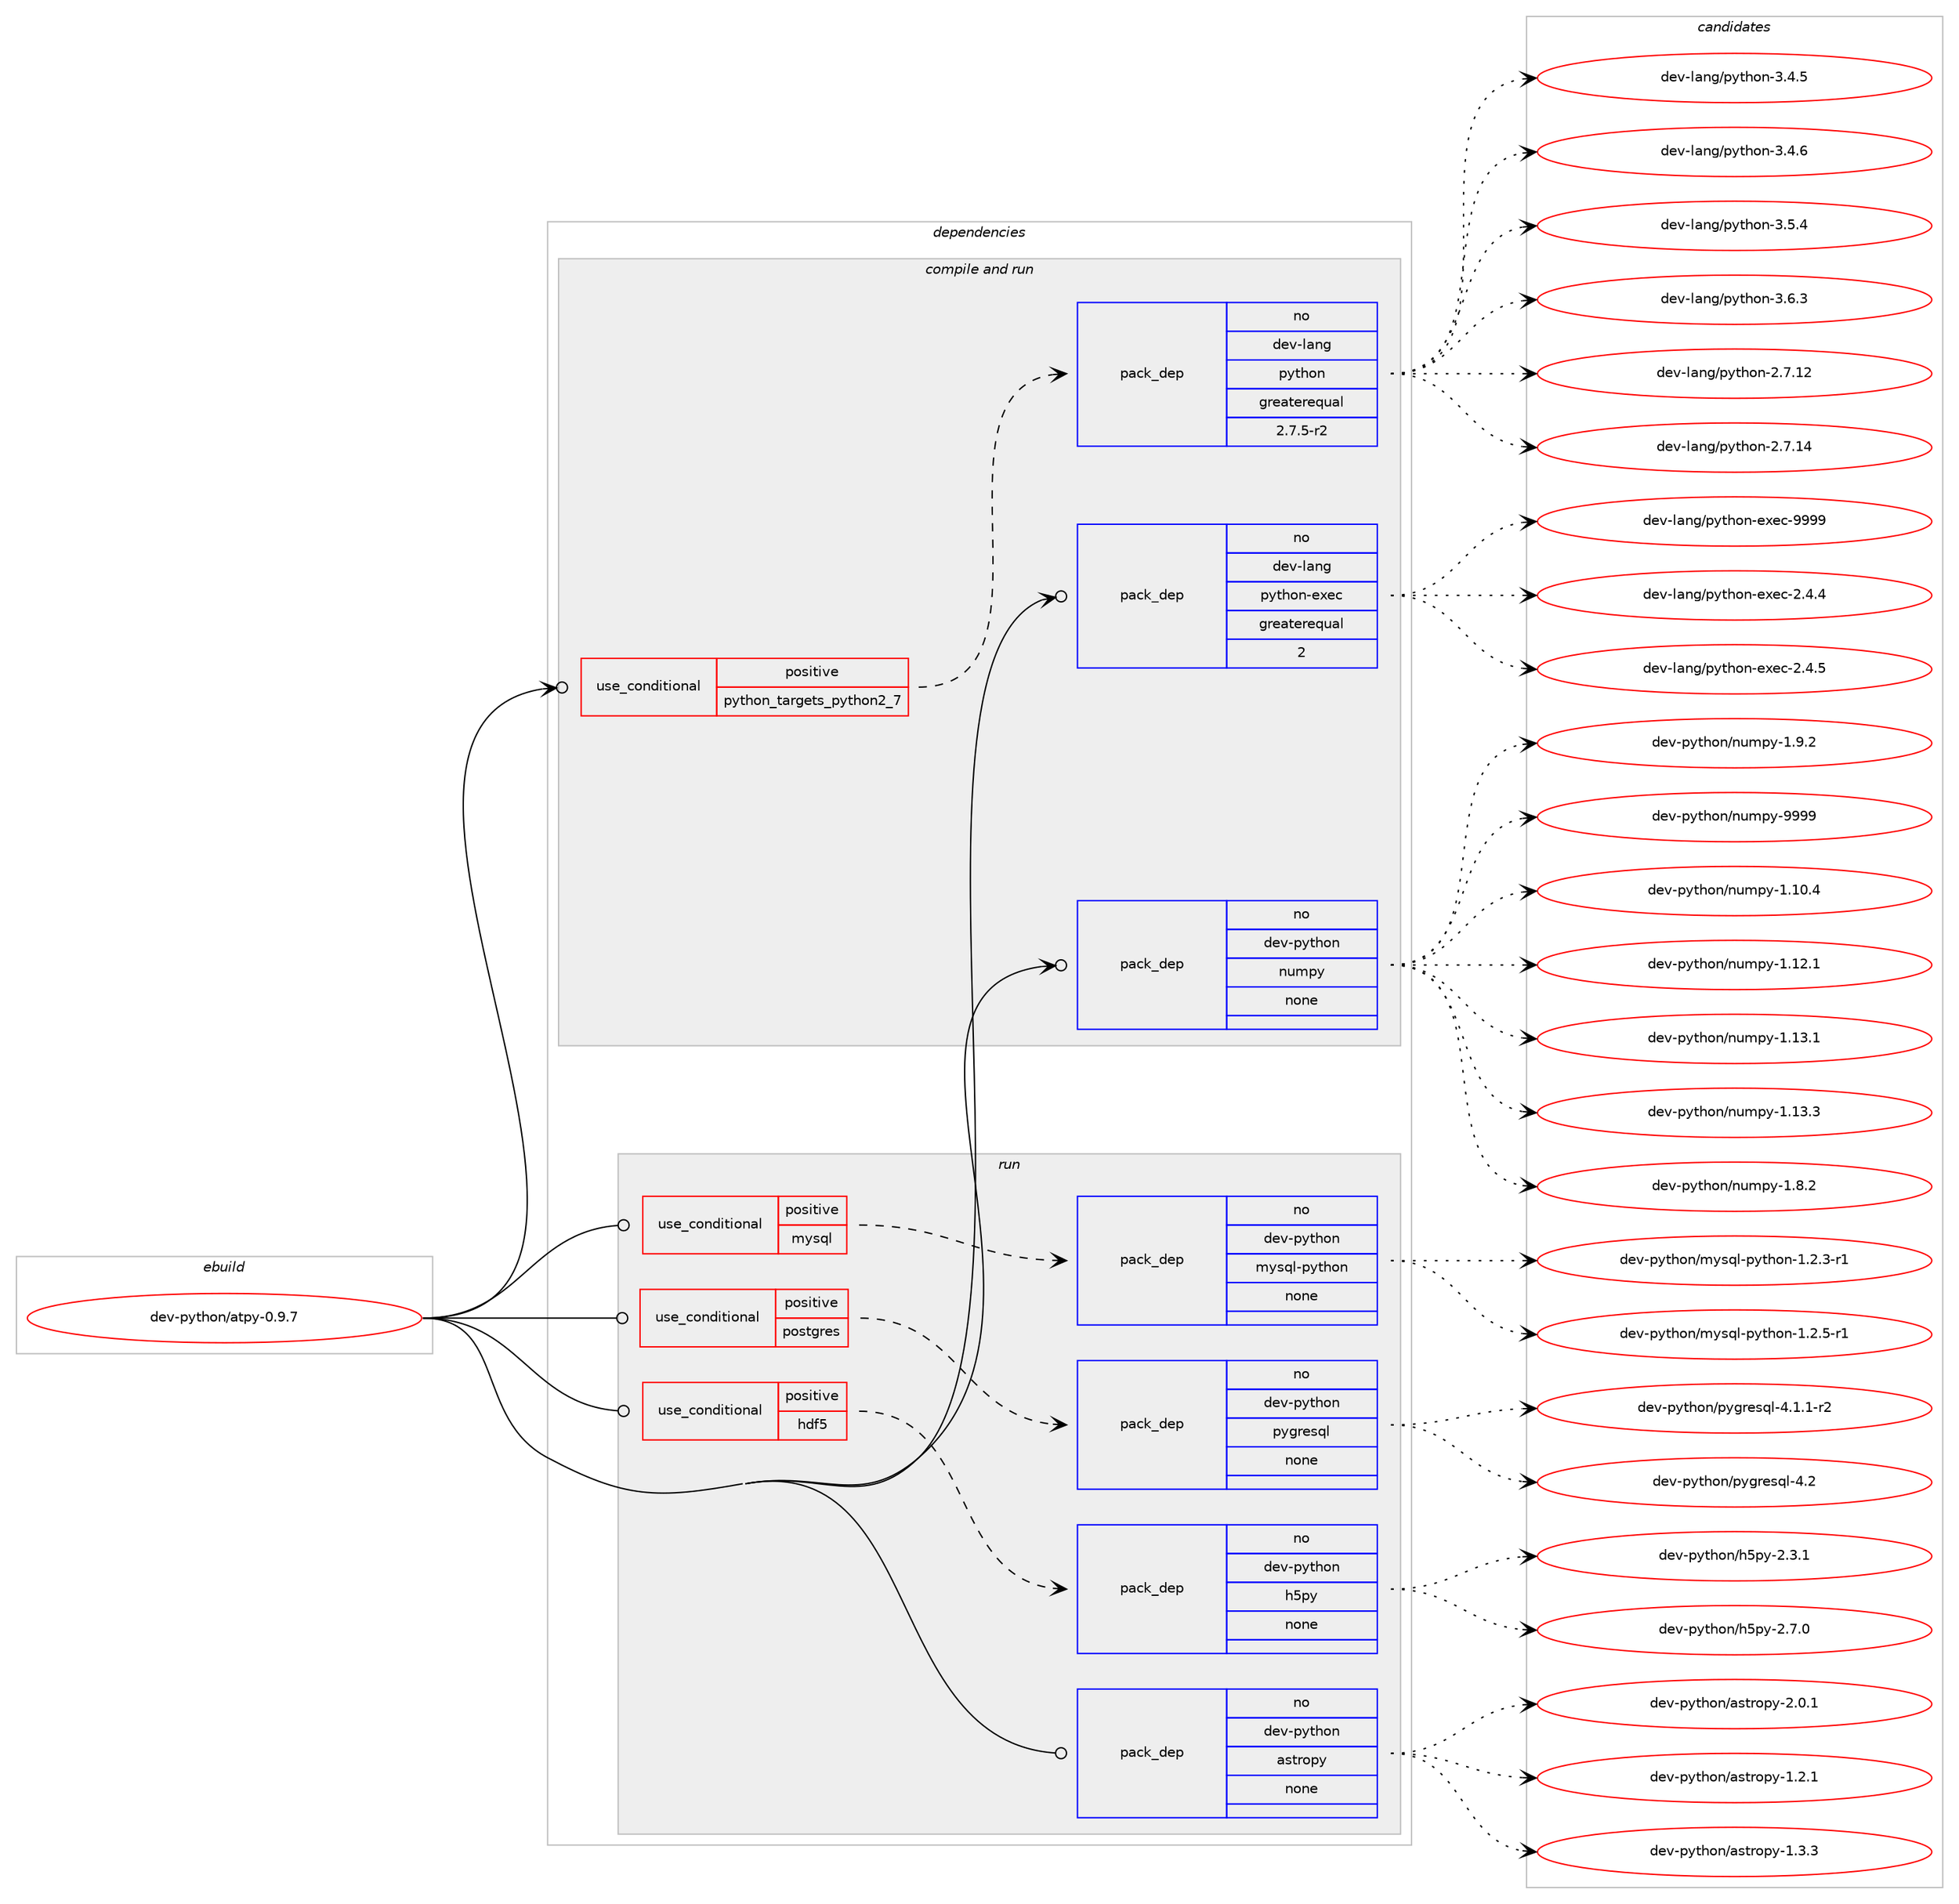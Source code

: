 digraph prolog {

# *************
# Graph options
# *************

newrank=true;
concentrate=true;
compound=true;
graph [rankdir=LR,fontname=Helvetica,fontsize=10,ranksep=1.5];#, ranksep=2.5, nodesep=0.2];
edge  [arrowhead=vee];
node  [fontname=Helvetica,fontsize=10];

# **********
# The ebuild
# **********

subgraph cluster_leftcol {
color=gray;
rank=same;
label=<<i>ebuild</i>>;
id [label="dev-python/atpy-0.9.7", color=red, width=4, href="../dev-python/atpy-0.9.7.svg"];
}

# ****************
# The dependencies
# ****************

subgraph cluster_midcol {
color=gray;
label=<<i>dependencies</i>>;
subgraph cluster_compile {
fillcolor="#eeeeee";
style=filled;
label=<<i>compile</i>>;
}
subgraph cluster_compileandrun {
fillcolor="#eeeeee";
style=filled;
label=<<i>compile and run</i>>;
subgraph cond29707 {
dependency147303 [label=<<TABLE BORDER="0" CELLBORDER="1" CELLSPACING="0" CELLPADDING="4"><TR><TD ROWSPAN="3" CELLPADDING="10">use_conditional</TD></TR><TR><TD>positive</TD></TR><TR><TD>python_targets_python2_7</TD></TR></TABLE>>, shape=none, color=red];
subgraph pack113779 {
dependency147304 [label=<<TABLE BORDER="0" CELLBORDER="1" CELLSPACING="0" CELLPADDING="4" WIDTH="220"><TR><TD ROWSPAN="6" CELLPADDING="30">pack_dep</TD></TR><TR><TD WIDTH="110">no</TD></TR><TR><TD>dev-lang</TD></TR><TR><TD>python</TD></TR><TR><TD>greaterequal</TD></TR><TR><TD>2.7.5-r2</TD></TR></TABLE>>, shape=none, color=blue];
}
dependency147303:e -> dependency147304:w [weight=20,style="dashed",arrowhead="vee"];
}
id:e -> dependency147303:w [weight=20,style="solid",arrowhead="odotvee"];
subgraph pack113780 {
dependency147305 [label=<<TABLE BORDER="0" CELLBORDER="1" CELLSPACING="0" CELLPADDING="4" WIDTH="220"><TR><TD ROWSPAN="6" CELLPADDING="30">pack_dep</TD></TR><TR><TD WIDTH="110">no</TD></TR><TR><TD>dev-lang</TD></TR><TR><TD>python-exec</TD></TR><TR><TD>greaterequal</TD></TR><TR><TD>2</TD></TR></TABLE>>, shape=none, color=blue];
}
id:e -> dependency147305:w [weight=20,style="solid",arrowhead="odotvee"];
subgraph pack113781 {
dependency147306 [label=<<TABLE BORDER="0" CELLBORDER="1" CELLSPACING="0" CELLPADDING="4" WIDTH="220"><TR><TD ROWSPAN="6" CELLPADDING="30">pack_dep</TD></TR><TR><TD WIDTH="110">no</TD></TR><TR><TD>dev-python</TD></TR><TR><TD>numpy</TD></TR><TR><TD>none</TD></TR><TR><TD></TD></TR></TABLE>>, shape=none, color=blue];
}
id:e -> dependency147306:w [weight=20,style="solid",arrowhead="odotvee"];
}
subgraph cluster_run {
fillcolor="#eeeeee";
style=filled;
label=<<i>run</i>>;
subgraph cond29708 {
dependency147307 [label=<<TABLE BORDER="0" CELLBORDER="1" CELLSPACING="0" CELLPADDING="4"><TR><TD ROWSPAN="3" CELLPADDING="10">use_conditional</TD></TR><TR><TD>positive</TD></TR><TR><TD>hdf5</TD></TR></TABLE>>, shape=none, color=red];
subgraph pack113782 {
dependency147308 [label=<<TABLE BORDER="0" CELLBORDER="1" CELLSPACING="0" CELLPADDING="4" WIDTH="220"><TR><TD ROWSPAN="6" CELLPADDING="30">pack_dep</TD></TR><TR><TD WIDTH="110">no</TD></TR><TR><TD>dev-python</TD></TR><TR><TD>h5py</TD></TR><TR><TD>none</TD></TR><TR><TD></TD></TR></TABLE>>, shape=none, color=blue];
}
dependency147307:e -> dependency147308:w [weight=20,style="dashed",arrowhead="vee"];
}
id:e -> dependency147307:w [weight=20,style="solid",arrowhead="odot"];
subgraph cond29709 {
dependency147309 [label=<<TABLE BORDER="0" CELLBORDER="1" CELLSPACING="0" CELLPADDING="4"><TR><TD ROWSPAN="3" CELLPADDING="10">use_conditional</TD></TR><TR><TD>positive</TD></TR><TR><TD>mysql</TD></TR></TABLE>>, shape=none, color=red];
subgraph pack113783 {
dependency147310 [label=<<TABLE BORDER="0" CELLBORDER="1" CELLSPACING="0" CELLPADDING="4" WIDTH="220"><TR><TD ROWSPAN="6" CELLPADDING="30">pack_dep</TD></TR><TR><TD WIDTH="110">no</TD></TR><TR><TD>dev-python</TD></TR><TR><TD>mysql-python</TD></TR><TR><TD>none</TD></TR><TR><TD></TD></TR></TABLE>>, shape=none, color=blue];
}
dependency147309:e -> dependency147310:w [weight=20,style="dashed",arrowhead="vee"];
}
id:e -> dependency147309:w [weight=20,style="solid",arrowhead="odot"];
subgraph cond29710 {
dependency147311 [label=<<TABLE BORDER="0" CELLBORDER="1" CELLSPACING="0" CELLPADDING="4"><TR><TD ROWSPAN="3" CELLPADDING="10">use_conditional</TD></TR><TR><TD>positive</TD></TR><TR><TD>postgres</TD></TR></TABLE>>, shape=none, color=red];
subgraph pack113784 {
dependency147312 [label=<<TABLE BORDER="0" CELLBORDER="1" CELLSPACING="0" CELLPADDING="4" WIDTH="220"><TR><TD ROWSPAN="6" CELLPADDING="30">pack_dep</TD></TR><TR><TD WIDTH="110">no</TD></TR><TR><TD>dev-python</TD></TR><TR><TD>pygresql</TD></TR><TR><TD>none</TD></TR><TR><TD></TD></TR></TABLE>>, shape=none, color=blue];
}
dependency147311:e -> dependency147312:w [weight=20,style="dashed",arrowhead="vee"];
}
id:e -> dependency147311:w [weight=20,style="solid",arrowhead="odot"];
subgraph pack113785 {
dependency147313 [label=<<TABLE BORDER="0" CELLBORDER="1" CELLSPACING="0" CELLPADDING="4" WIDTH="220"><TR><TD ROWSPAN="6" CELLPADDING="30">pack_dep</TD></TR><TR><TD WIDTH="110">no</TD></TR><TR><TD>dev-python</TD></TR><TR><TD>astropy</TD></TR><TR><TD>none</TD></TR><TR><TD></TD></TR></TABLE>>, shape=none, color=blue];
}
id:e -> dependency147313:w [weight=20,style="solid",arrowhead="odot"];
}
}

# **************
# The candidates
# **************

subgraph cluster_choices {
rank=same;
color=gray;
label=<<i>candidates</i>>;

subgraph choice113779 {
color=black;
nodesep=1;
choice10010111845108971101034711212111610411111045504655464950 [label="dev-lang/python-2.7.12", color=red, width=4,href="../dev-lang/python-2.7.12.svg"];
choice10010111845108971101034711212111610411111045504655464952 [label="dev-lang/python-2.7.14", color=red, width=4,href="../dev-lang/python-2.7.14.svg"];
choice100101118451089711010347112121116104111110455146524653 [label="dev-lang/python-3.4.5", color=red, width=4,href="../dev-lang/python-3.4.5.svg"];
choice100101118451089711010347112121116104111110455146524654 [label="dev-lang/python-3.4.6", color=red, width=4,href="../dev-lang/python-3.4.6.svg"];
choice100101118451089711010347112121116104111110455146534652 [label="dev-lang/python-3.5.4", color=red, width=4,href="../dev-lang/python-3.5.4.svg"];
choice100101118451089711010347112121116104111110455146544651 [label="dev-lang/python-3.6.3", color=red, width=4,href="../dev-lang/python-3.6.3.svg"];
dependency147304:e -> choice10010111845108971101034711212111610411111045504655464950:w [style=dotted,weight="100"];
dependency147304:e -> choice10010111845108971101034711212111610411111045504655464952:w [style=dotted,weight="100"];
dependency147304:e -> choice100101118451089711010347112121116104111110455146524653:w [style=dotted,weight="100"];
dependency147304:e -> choice100101118451089711010347112121116104111110455146524654:w [style=dotted,weight="100"];
dependency147304:e -> choice100101118451089711010347112121116104111110455146534652:w [style=dotted,weight="100"];
dependency147304:e -> choice100101118451089711010347112121116104111110455146544651:w [style=dotted,weight="100"];
}
subgraph choice113780 {
color=black;
nodesep=1;
choice1001011184510897110103471121211161041111104510112010199455046524652 [label="dev-lang/python-exec-2.4.4", color=red, width=4,href="../dev-lang/python-exec-2.4.4.svg"];
choice1001011184510897110103471121211161041111104510112010199455046524653 [label="dev-lang/python-exec-2.4.5", color=red, width=4,href="../dev-lang/python-exec-2.4.5.svg"];
choice10010111845108971101034711212111610411111045101120101994557575757 [label="dev-lang/python-exec-9999", color=red, width=4,href="../dev-lang/python-exec-9999.svg"];
dependency147305:e -> choice1001011184510897110103471121211161041111104510112010199455046524652:w [style=dotted,weight="100"];
dependency147305:e -> choice1001011184510897110103471121211161041111104510112010199455046524653:w [style=dotted,weight="100"];
dependency147305:e -> choice10010111845108971101034711212111610411111045101120101994557575757:w [style=dotted,weight="100"];
}
subgraph choice113781 {
color=black;
nodesep=1;
choice100101118451121211161041111104711011710911212145494649484652 [label="dev-python/numpy-1.10.4", color=red, width=4,href="../dev-python/numpy-1.10.4.svg"];
choice100101118451121211161041111104711011710911212145494649504649 [label="dev-python/numpy-1.12.1", color=red, width=4,href="../dev-python/numpy-1.12.1.svg"];
choice100101118451121211161041111104711011710911212145494649514649 [label="dev-python/numpy-1.13.1", color=red, width=4,href="../dev-python/numpy-1.13.1.svg"];
choice100101118451121211161041111104711011710911212145494649514651 [label="dev-python/numpy-1.13.3", color=red, width=4,href="../dev-python/numpy-1.13.3.svg"];
choice1001011184511212111610411111047110117109112121454946564650 [label="dev-python/numpy-1.8.2", color=red, width=4,href="../dev-python/numpy-1.8.2.svg"];
choice1001011184511212111610411111047110117109112121454946574650 [label="dev-python/numpy-1.9.2", color=red, width=4,href="../dev-python/numpy-1.9.2.svg"];
choice10010111845112121116104111110471101171091121214557575757 [label="dev-python/numpy-9999", color=red, width=4,href="../dev-python/numpy-9999.svg"];
dependency147306:e -> choice100101118451121211161041111104711011710911212145494649484652:w [style=dotted,weight="100"];
dependency147306:e -> choice100101118451121211161041111104711011710911212145494649504649:w [style=dotted,weight="100"];
dependency147306:e -> choice100101118451121211161041111104711011710911212145494649514649:w [style=dotted,weight="100"];
dependency147306:e -> choice100101118451121211161041111104711011710911212145494649514651:w [style=dotted,weight="100"];
dependency147306:e -> choice1001011184511212111610411111047110117109112121454946564650:w [style=dotted,weight="100"];
dependency147306:e -> choice1001011184511212111610411111047110117109112121454946574650:w [style=dotted,weight="100"];
dependency147306:e -> choice10010111845112121116104111110471101171091121214557575757:w [style=dotted,weight="100"];
}
subgraph choice113782 {
color=black;
nodesep=1;
choice100101118451121211161041111104710453112121455046514649 [label="dev-python/h5py-2.3.1", color=red, width=4,href="../dev-python/h5py-2.3.1.svg"];
choice100101118451121211161041111104710453112121455046554648 [label="dev-python/h5py-2.7.0", color=red, width=4,href="../dev-python/h5py-2.7.0.svg"];
dependency147308:e -> choice100101118451121211161041111104710453112121455046514649:w [style=dotted,weight="100"];
dependency147308:e -> choice100101118451121211161041111104710453112121455046554648:w [style=dotted,weight="100"];
}
subgraph choice113783 {
color=black;
nodesep=1;
choice1001011184511212111610411111047109121115113108451121211161041111104549465046514511449 [label="dev-python/mysql-python-1.2.3-r1", color=red, width=4,href="../dev-python/mysql-python-1.2.3-r1.svg"];
choice1001011184511212111610411111047109121115113108451121211161041111104549465046534511449 [label="dev-python/mysql-python-1.2.5-r1", color=red, width=4,href="../dev-python/mysql-python-1.2.5-r1.svg"];
dependency147310:e -> choice1001011184511212111610411111047109121115113108451121211161041111104549465046514511449:w [style=dotted,weight="100"];
dependency147310:e -> choice1001011184511212111610411111047109121115113108451121211161041111104549465046534511449:w [style=dotted,weight="100"];
}
subgraph choice113784 {
color=black;
nodesep=1;
choice10010111845112121116104111110471121211031141011151131084552464946494511450 [label="dev-python/pygresql-4.1.1-r2", color=red, width=4,href="../dev-python/pygresql-4.1.1-r2.svg"];
choice100101118451121211161041111104711212110311410111511310845524650 [label="dev-python/pygresql-4.2", color=red, width=4,href="../dev-python/pygresql-4.2.svg"];
dependency147312:e -> choice10010111845112121116104111110471121211031141011151131084552464946494511450:w [style=dotted,weight="100"];
dependency147312:e -> choice100101118451121211161041111104711212110311410111511310845524650:w [style=dotted,weight="100"];
}
subgraph choice113785 {
color=black;
nodesep=1;
choice100101118451121211161041111104797115116114111112121454946504649 [label="dev-python/astropy-1.2.1", color=red, width=4,href="../dev-python/astropy-1.2.1.svg"];
choice100101118451121211161041111104797115116114111112121454946514651 [label="dev-python/astropy-1.3.3", color=red, width=4,href="../dev-python/astropy-1.3.3.svg"];
choice100101118451121211161041111104797115116114111112121455046484649 [label="dev-python/astropy-2.0.1", color=red, width=4,href="../dev-python/astropy-2.0.1.svg"];
dependency147313:e -> choice100101118451121211161041111104797115116114111112121454946504649:w [style=dotted,weight="100"];
dependency147313:e -> choice100101118451121211161041111104797115116114111112121454946514651:w [style=dotted,weight="100"];
dependency147313:e -> choice100101118451121211161041111104797115116114111112121455046484649:w [style=dotted,weight="100"];
}
}

}
